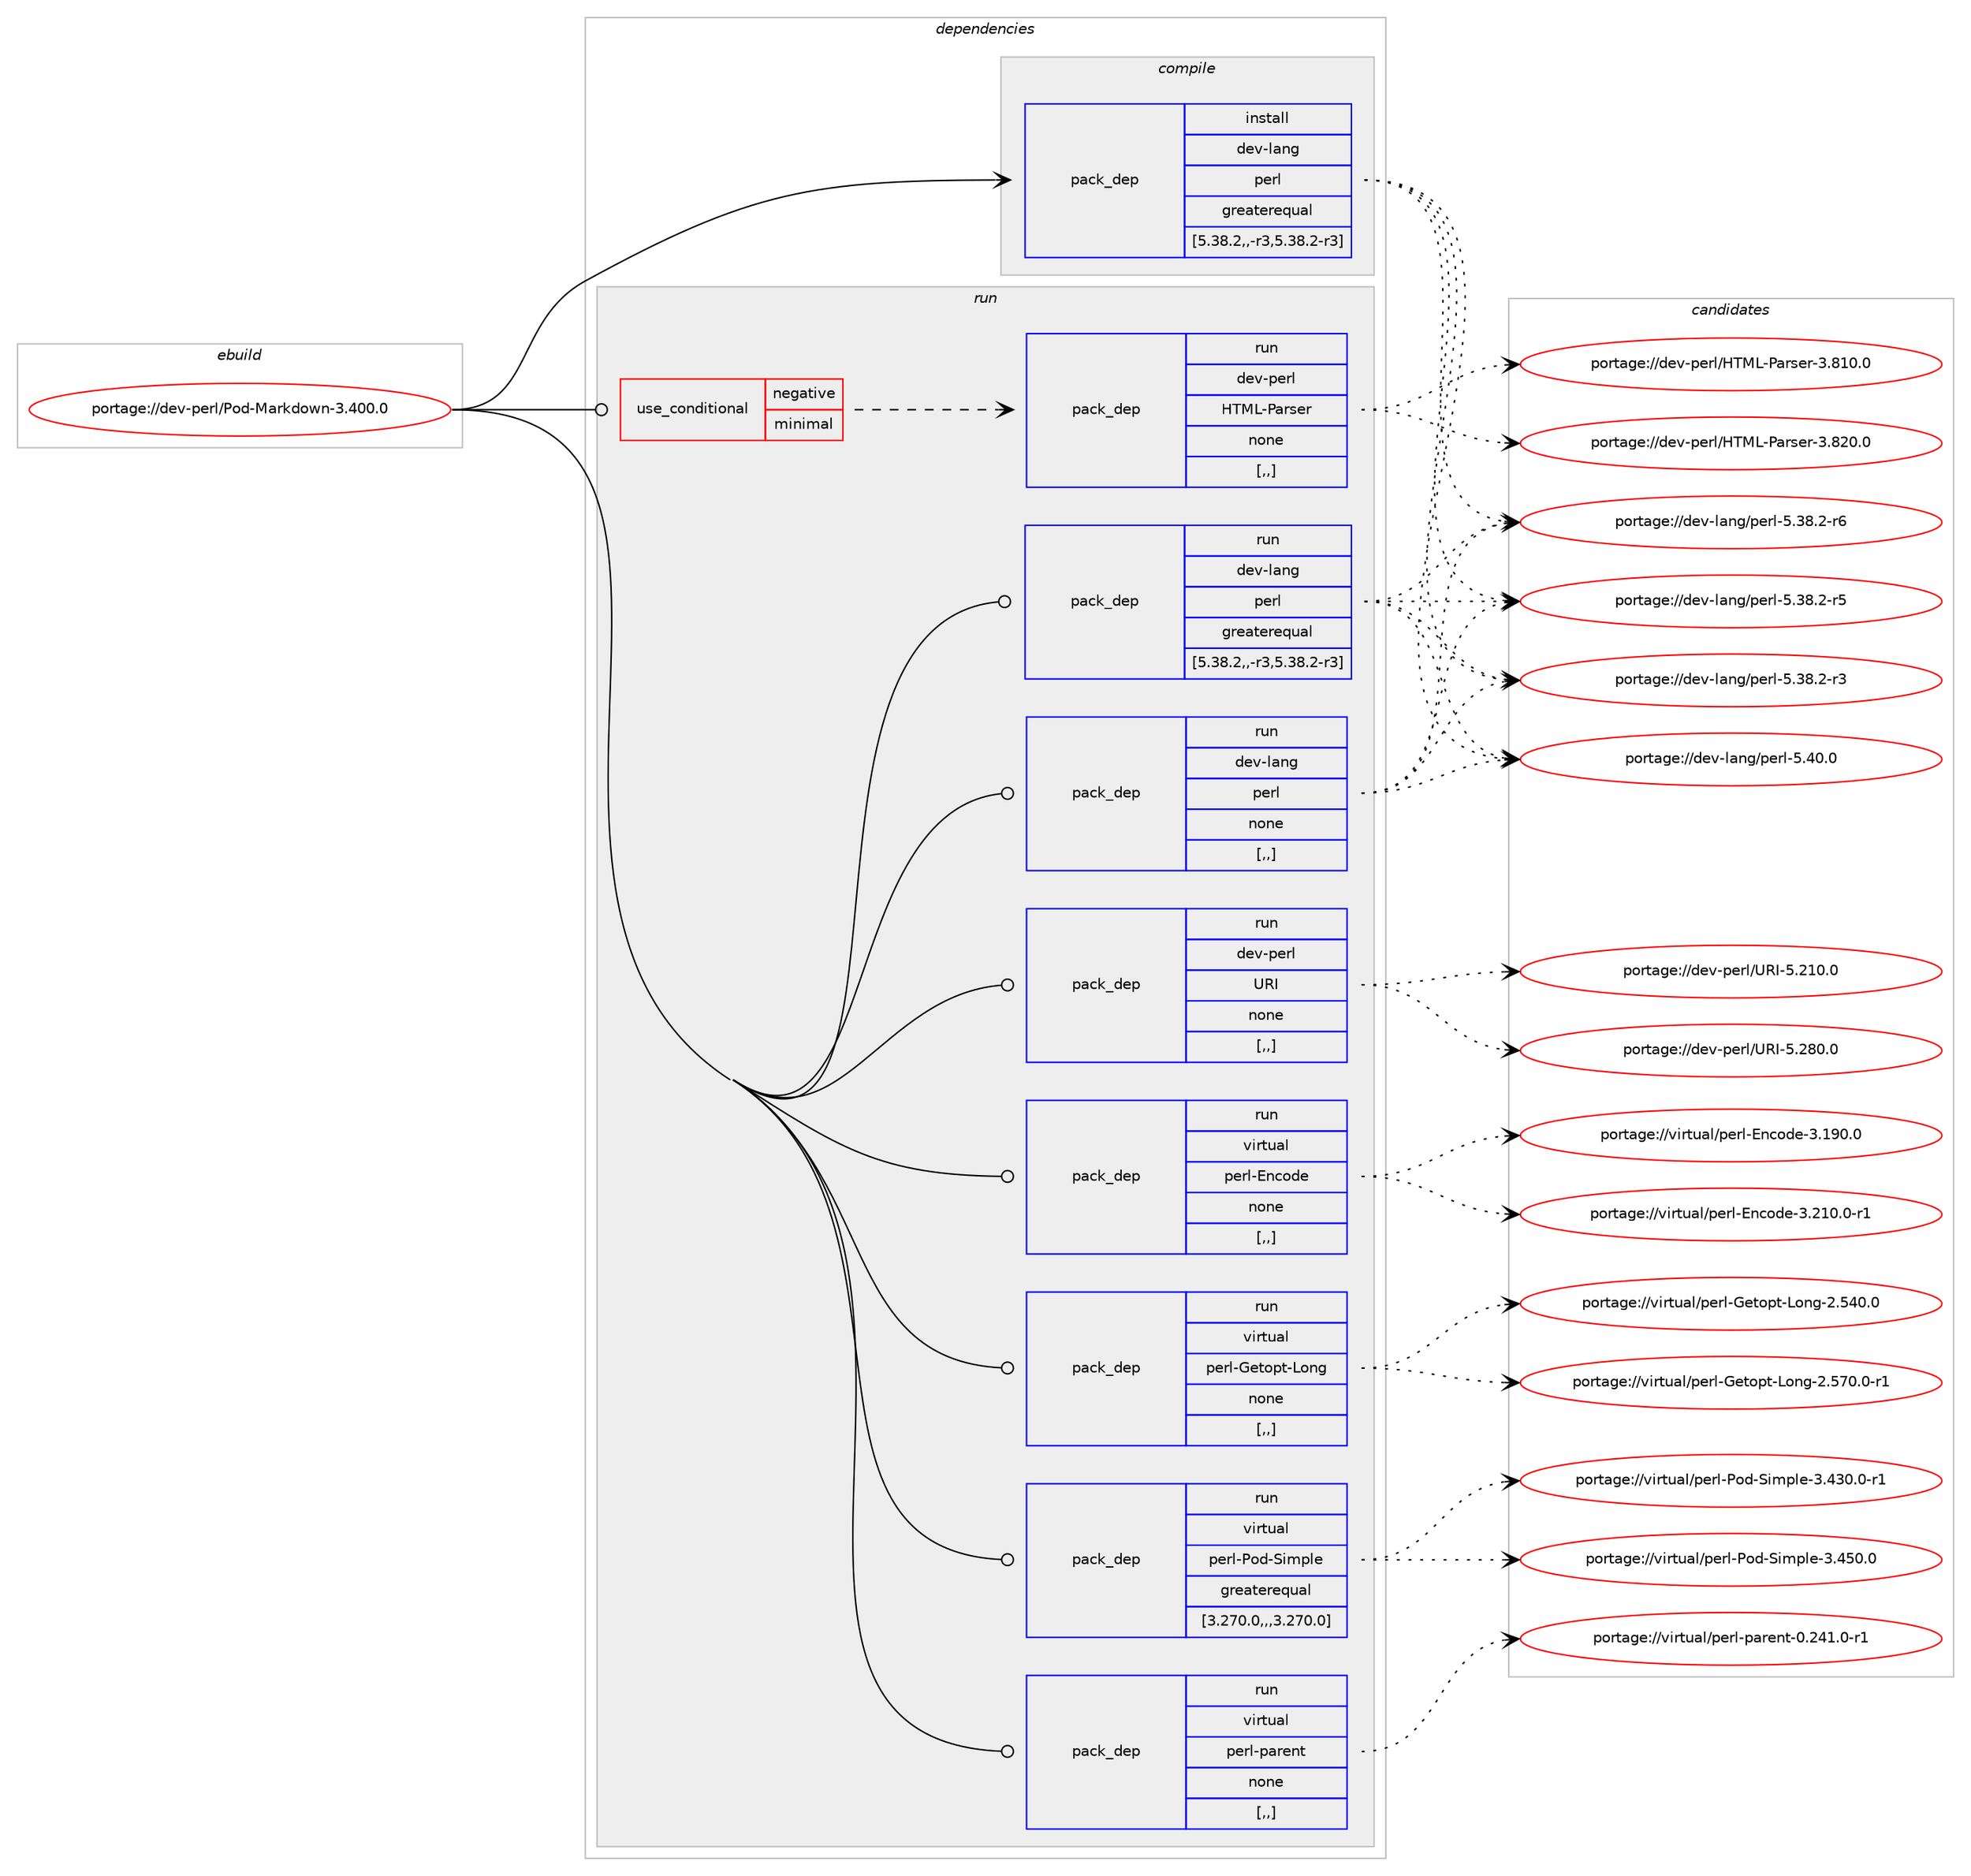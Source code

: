 digraph prolog {

# *************
# Graph options
# *************

newrank=true;
concentrate=true;
compound=true;
graph [rankdir=LR,fontname=Helvetica,fontsize=10,ranksep=1.5];#, ranksep=2.5, nodesep=0.2];
edge  [arrowhead=vee];
node  [fontname=Helvetica,fontsize=10];

# **********
# The ebuild
# **********

subgraph cluster_leftcol {
color=gray;
label=<<i>ebuild</i>>;
id [label="portage://dev-perl/Pod-Markdown-3.400.0", color=red, width=4, href="../dev-perl/Pod-Markdown-3.400.0.svg"];
}

# ****************
# The dependencies
# ****************

subgraph cluster_midcol {
color=gray;
label=<<i>dependencies</i>>;
subgraph cluster_compile {
fillcolor="#eeeeee";
style=filled;
label=<<i>compile</i>>;
subgraph pack104477 {
dependency135698 [label=<<TABLE BORDER="0" CELLBORDER="1" CELLSPACING="0" CELLPADDING="4" WIDTH="220"><TR><TD ROWSPAN="6" CELLPADDING="30">pack_dep</TD></TR><TR><TD WIDTH="110">install</TD></TR><TR><TD>dev-lang</TD></TR><TR><TD>perl</TD></TR><TR><TD>greaterequal</TD></TR><TR><TD>[5.38.2,,-r3,5.38.2-r3]</TD></TR></TABLE>>, shape=none, color=blue];
}
id:e -> dependency135698:w [weight=20,style="solid",arrowhead="vee"];
}
subgraph cluster_compileandrun {
fillcolor="#eeeeee";
style=filled;
label=<<i>compile and run</i>>;
}
subgraph cluster_run {
fillcolor="#eeeeee";
style=filled;
label=<<i>run</i>>;
subgraph cond29988 {
dependency135699 [label=<<TABLE BORDER="0" CELLBORDER="1" CELLSPACING="0" CELLPADDING="4"><TR><TD ROWSPAN="3" CELLPADDING="10">use_conditional</TD></TR><TR><TD>negative</TD></TR><TR><TD>minimal</TD></TR></TABLE>>, shape=none, color=red];
subgraph pack104478 {
dependency135700 [label=<<TABLE BORDER="0" CELLBORDER="1" CELLSPACING="0" CELLPADDING="4" WIDTH="220"><TR><TD ROWSPAN="6" CELLPADDING="30">pack_dep</TD></TR><TR><TD WIDTH="110">run</TD></TR><TR><TD>dev-perl</TD></TR><TR><TD>HTML-Parser</TD></TR><TR><TD>none</TD></TR><TR><TD>[,,]</TD></TR></TABLE>>, shape=none, color=blue];
}
dependency135699:e -> dependency135700:w [weight=20,style="dashed",arrowhead="vee"];
}
id:e -> dependency135699:w [weight=20,style="solid",arrowhead="odot"];
subgraph pack104479 {
dependency135701 [label=<<TABLE BORDER="0" CELLBORDER="1" CELLSPACING="0" CELLPADDING="4" WIDTH="220"><TR><TD ROWSPAN="6" CELLPADDING="30">pack_dep</TD></TR><TR><TD WIDTH="110">run</TD></TR><TR><TD>dev-lang</TD></TR><TR><TD>perl</TD></TR><TR><TD>greaterequal</TD></TR><TR><TD>[5.38.2,,-r3,5.38.2-r3]</TD></TR></TABLE>>, shape=none, color=blue];
}
id:e -> dependency135701:w [weight=20,style="solid",arrowhead="odot"];
subgraph pack104480 {
dependency135702 [label=<<TABLE BORDER="0" CELLBORDER="1" CELLSPACING="0" CELLPADDING="4" WIDTH="220"><TR><TD ROWSPAN="6" CELLPADDING="30">pack_dep</TD></TR><TR><TD WIDTH="110">run</TD></TR><TR><TD>dev-lang</TD></TR><TR><TD>perl</TD></TR><TR><TD>none</TD></TR><TR><TD>[,,]</TD></TR></TABLE>>, shape=none, color=blue];
}
id:e -> dependency135702:w [weight=20,style="solid",arrowhead="odot"];
subgraph pack104481 {
dependency135703 [label=<<TABLE BORDER="0" CELLBORDER="1" CELLSPACING="0" CELLPADDING="4" WIDTH="220"><TR><TD ROWSPAN="6" CELLPADDING="30">pack_dep</TD></TR><TR><TD WIDTH="110">run</TD></TR><TR><TD>dev-perl</TD></TR><TR><TD>URI</TD></TR><TR><TD>none</TD></TR><TR><TD>[,,]</TD></TR></TABLE>>, shape=none, color=blue];
}
id:e -> dependency135703:w [weight=20,style="solid",arrowhead="odot"];
subgraph pack104482 {
dependency135704 [label=<<TABLE BORDER="0" CELLBORDER="1" CELLSPACING="0" CELLPADDING="4" WIDTH="220"><TR><TD ROWSPAN="6" CELLPADDING="30">pack_dep</TD></TR><TR><TD WIDTH="110">run</TD></TR><TR><TD>virtual</TD></TR><TR><TD>perl-Encode</TD></TR><TR><TD>none</TD></TR><TR><TD>[,,]</TD></TR></TABLE>>, shape=none, color=blue];
}
id:e -> dependency135704:w [weight=20,style="solid",arrowhead="odot"];
subgraph pack104483 {
dependency135705 [label=<<TABLE BORDER="0" CELLBORDER="1" CELLSPACING="0" CELLPADDING="4" WIDTH="220"><TR><TD ROWSPAN="6" CELLPADDING="30">pack_dep</TD></TR><TR><TD WIDTH="110">run</TD></TR><TR><TD>virtual</TD></TR><TR><TD>perl-Getopt-Long</TD></TR><TR><TD>none</TD></TR><TR><TD>[,,]</TD></TR></TABLE>>, shape=none, color=blue];
}
id:e -> dependency135705:w [weight=20,style="solid",arrowhead="odot"];
subgraph pack104484 {
dependency135706 [label=<<TABLE BORDER="0" CELLBORDER="1" CELLSPACING="0" CELLPADDING="4" WIDTH="220"><TR><TD ROWSPAN="6" CELLPADDING="30">pack_dep</TD></TR><TR><TD WIDTH="110">run</TD></TR><TR><TD>virtual</TD></TR><TR><TD>perl-Pod-Simple</TD></TR><TR><TD>greaterequal</TD></TR><TR><TD>[3.270.0,,,3.270.0]</TD></TR></TABLE>>, shape=none, color=blue];
}
id:e -> dependency135706:w [weight=20,style="solid",arrowhead="odot"];
subgraph pack104485 {
dependency135707 [label=<<TABLE BORDER="0" CELLBORDER="1" CELLSPACING="0" CELLPADDING="4" WIDTH="220"><TR><TD ROWSPAN="6" CELLPADDING="30">pack_dep</TD></TR><TR><TD WIDTH="110">run</TD></TR><TR><TD>virtual</TD></TR><TR><TD>perl-parent</TD></TR><TR><TD>none</TD></TR><TR><TD>[,,]</TD></TR></TABLE>>, shape=none, color=blue];
}
id:e -> dependency135707:w [weight=20,style="solid",arrowhead="odot"];
}
}

# **************
# The candidates
# **************

subgraph cluster_choices {
rank=same;
color=gray;
label=<<i>candidates</i>>;

subgraph choice104477 {
color=black;
nodesep=1;
choice10010111845108971101034711210111410845534652484648 [label="portage://dev-lang/perl-5.40.0", color=red, width=4,href="../dev-lang/perl-5.40.0.svg"];
choice100101118451089711010347112101114108455346515646504511454 [label="portage://dev-lang/perl-5.38.2-r6", color=red, width=4,href="../dev-lang/perl-5.38.2-r6.svg"];
choice100101118451089711010347112101114108455346515646504511453 [label="portage://dev-lang/perl-5.38.2-r5", color=red, width=4,href="../dev-lang/perl-5.38.2-r5.svg"];
choice100101118451089711010347112101114108455346515646504511451 [label="portage://dev-lang/perl-5.38.2-r3", color=red, width=4,href="../dev-lang/perl-5.38.2-r3.svg"];
dependency135698:e -> choice10010111845108971101034711210111410845534652484648:w [style=dotted,weight="100"];
dependency135698:e -> choice100101118451089711010347112101114108455346515646504511454:w [style=dotted,weight="100"];
dependency135698:e -> choice100101118451089711010347112101114108455346515646504511453:w [style=dotted,weight="100"];
dependency135698:e -> choice100101118451089711010347112101114108455346515646504511451:w [style=dotted,weight="100"];
}
subgraph choice104478 {
color=black;
nodesep=1;
choice1001011184511210111410847728477764580971141151011144551465650484648 [label="portage://dev-perl/HTML-Parser-3.820.0", color=red, width=4,href="../dev-perl/HTML-Parser-3.820.0.svg"];
choice1001011184511210111410847728477764580971141151011144551465649484648 [label="portage://dev-perl/HTML-Parser-3.810.0", color=red, width=4,href="../dev-perl/HTML-Parser-3.810.0.svg"];
dependency135700:e -> choice1001011184511210111410847728477764580971141151011144551465650484648:w [style=dotted,weight="100"];
dependency135700:e -> choice1001011184511210111410847728477764580971141151011144551465649484648:w [style=dotted,weight="100"];
}
subgraph choice104479 {
color=black;
nodesep=1;
choice10010111845108971101034711210111410845534652484648 [label="portage://dev-lang/perl-5.40.0", color=red, width=4,href="../dev-lang/perl-5.40.0.svg"];
choice100101118451089711010347112101114108455346515646504511454 [label="portage://dev-lang/perl-5.38.2-r6", color=red, width=4,href="../dev-lang/perl-5.38.2-r6.svg"];
choice100101118451089711010347112101114108455346515646504511453 [label="portage://dev-lang/perl-5.38.2-r5", color=red, width=4,href="../dev-lang/perl-5.38.2-r5.svg"];
choice100101118451089711010347112101114108455346515646504511451 [label="portage://dev-lang/perl-5.38.2-r3", color=red, width=4,href="../dev-lang/perl-5.38.2-r3.svg"];
dependency135701:e -> choice10010111845108971101034711210111410845534652484648:w [style=dotted,weight="100"];
dependency135701:e -> choice100101118451089711010347112101114108455346515646504511454:w [style=dotted,weight="100"];
dependency135701:e -> choice100101118451089711010347112101114108455346515646504511453:w [style=dotted,weight="100"];
dependency135701:e -> choice100101118451089711010347112101114108455346515646504511451:w [style=dotted,weight="100"];
}
subgraph choice104480 {
color=black;
nodesep=1;
choice10010111845108971101034711210111410845534652484648 [label="portage://dev-lang/perl-5.40.0", color=red, width=4,href="../dev-lang/perl-5.40.0.svg"];
choice100101118451089711010347112101114108455346515646504511454 [label="portage://dev-lang/perl-5.38.2-r6", color=red, width=4,href="../dev-lang/perl-5.38.2-r6.svg"];
choice100101118451089711010347112101114108455346515646504511453 [label="portage://dev-lang/perl-5.38.2-r5", color=red, width=4,href="../dev-lang/perl-5.38.2-r5.svg"];
choice100101118451089711010347112101114108455346515646504511451 [label="portage://dev-lang/perl-5.38.2-r3", color=red, width=4,href="../dev-lang/perl-5.38.2-r3.svg"];
dependency135702:e -> choice10010111845108971101034711210111410845534652484648:w [style=dotted,weight="100"];
dependency135702:e -> choice100101118451089711010347112101114108455346515646504511454:w [style=dotted,weight="100"];
dependency135702:e -> choice100101118451089711010347112101114108455346515646504511453:w [style=dotted,weight="100"];
dependency135702:e -> choice100101118451089711010347112101114108455346515646504511451:w [style=dotted,weight="100"];
}
subgraph choice104481 {
color=black;
nodesep=1;
choice10010111845112101114108478582734553465056484648 [label="portage://dev-perl/URI-5.280.0", color=red, width=4,href="../dev-perl/URI-5.280.0.svg"];
choice10010111845112101114108478582734553465049484648 [label="portage://dev-perl/URI-5.210.0", color=red, width=4,href="../dev-perl/URI-5.210.0.svg"];
dependency135703:e -> choice10010111845112101114108478582734553465056484648:w [style=dotted,weight="100"];
dependency135703:e -> choice10010111845112101114108478582734553465049484648:w [style=dotted,weight="100"];
}
subgraph choice104482 {
color=black;
nodesep=1;
choice118105114116117971084711210111410845691109911110010145514650494846484511449 [label="portage://virtual/perl-Encode-3.210.0-r1", color=red, width=4,href="../virtual/perl-Encode-3.210.0-r1.svg"];
choice11810511411611797108471121011141084569110991111001014551464957484648 [label="portage://virtual/perl-Encode-3.190.0", color=red, width=4,href="../virtual/perl-Encode-3.190.0.svg"];
dependency135704:e -> choice118105114116117971084711210111410845691109911110010145514650494846484511449:w [style=dotted,weight="100"];
dependency135704:e -> choice11810511411611797108471121011141084569110991111001014551464957484648:w [style=dotted,weight="100"];
}
subgraph choice104483 {
color=black;
nodesep=1;
choice11810511411611797108471121011141084571101116111112116457611111010345504653554846484511449 [label="portage://virtual/perl-Getopt-Long-2.570.0-r1", color=red, width=4,href="../virtual/perl-Getopt-Long-2.570.0-r1.svg"];
choice1181051141161179710847112101114108457110111611111211645761111101034550465352484648 [label="portage://virtual/perl-Getopt-Long-2.540.0", color=red, width=4,href="../virtual/perl-Getopt-Long-2.540.0.svg"];
dependency135705:e -> choice11810511411611797108471121011141084571101116111112116457611111010345504653554846484511449:w [style=dotted,weight="100"];
dependency135705:e -> choice1181051141161179710847112101114108457110111611111211645761111101034550465352484648:w [style=dotted,weight="100"];
}
subgraph choice104484 {
color=black;
nodesep=1;
choice1181051141161179710847112101114108458011110045831051091121081014551465253484648 [label="portage://virtual/perl-Pod-Simple-3.450.0", color=red, width=4,href="../virtual/perl-Pod-Simple-3.450.0.svg"];
choice11810511411611797108471121011141084580111100458310510911210810145514652514846484511449 [label="portage://virtual/perl-Pod-Simple-3.430.0-r1", color=red, width=4,href="../virtual/perl-Pod-Simple-3.430.0-r1.svg"];
dependency135706:e -> choice1181051141161179710847112101114108458011110045831051091121081014551465253484648:w [style=dotted,weight="100"];
dependency135706:e -> choice11810511411611797108471121011141084580111100458310510911210810145514652514846484511449:w [style=dotted,weight="100"];
}
subgraph choice104485 {
color=black;
nodesep=1;
choice1181051141161179710847112101114108451129711410111011645484650524946484511449 [label="portage://virtual/perl-parent-0.241.0-r1", color=red, width=4,href="../virtual/perl-parent-0.241.0-r1.svg"];
dependency135707:e -> choice1181051141161179710847112101114108451129711410111011645484650524946484511449:w [style=dotted,weight="100"];
}
}

}
